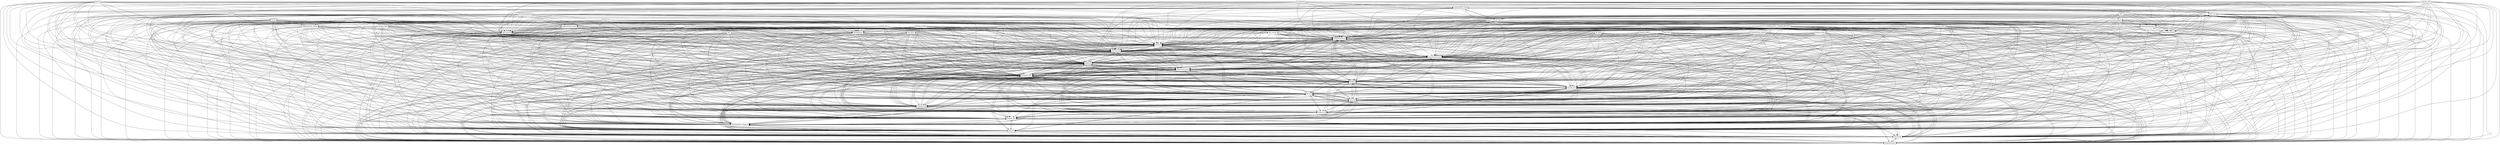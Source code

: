 digraph{
graph [rankdir=TB];
node [shape=box];
edge [arrowhead=normal];
0[label="MG_Tinfi",]
1[label="ComponentFactory",]
2[label="Interfaces",]
3[label="Explorer",]
4[label="JavaCompilers",]
5[label="Binding_JMS",]
6[label="BindingFactory",]
7[label="MF_Julia",]
8[label="Interface_WSDL",]
9[label="JDT",]
10[label="Implementations",]
11[label="Property_JAXB",]
12[label="MembraneGenerators",]
13[label="Implementation_Resource",]
14[label="Implementation_Fractal",]
15[label="Binding_REST",]
16[label="Binding_UPnP",]
17[label="JMX",]
18[label="Metamodels",]
19[label="Implementation_OSGi",]
20[label="Binding_JavaRMI",]
21[label="MM_SCA",]
22[label="BeanShell",]
23[label="MG_OSGi",]
24[label="Implementation_Composite",]
25[label="Groovy",]
26[label="Equinox",]
27[label="MembraneGeneration",]
28[label="Implementation_BPEL",]
29[label="JavaScript",]
30[label="Binding_JNA",]
31[label="Interface_Native",]
32[label="RemoteManagement",]
33[label="Property_XSD",]
34[label="MM_FraSCAti",]
35[label="Xquery",]
36[label="Binding_SCA",]
37[label="MF_OSGi",]
38[label="PropertyTypes",]
39[label="FraSCAti",]
40[label="Binding_WS",]
41[label="JRuby",]
42[label="Jython",]
43[label="FScript",]
44[label="MF_Tinfi",]
45[label="Binding_HTTP",]
46[label="Property_Java",]
47[label="Bindings",]
48[label="Implementation_Spring",]
49[label="Binding_JSON_RPC",]
50[label="AssemblyFactory",]
51[label="Knopflerfish",]
52[label="JDKSix",]
53[label="MM_UPnP",]
54[label="Fscript",]
55[label="MM_Native",]
56[label="MembraneFactories",]
57[label="ScaParser",]
58[label="Implementation_Java",]
59[label="Interface_Java",]
60[label="Apache_Felix",]
61[label="Implementation_Script",]
62[label="MM_Tuscany",]
0->1[label="",]
0->2[label="",]
0->10[label="",]
0->12[label="",]
0->18[label="",]
0->21[label="",]
0->24[label="",]
0->27[label="",]
0->33[label="",]
0->36[label="",]
0->38[label="",]
0->39[label="",]
0->44[label="",]
0->46[label="",]
0->47[label="",]
0->50[label="",]
0->56[label="",]
0->57[label="",]
0->58[label="",]
0->59[label="",]
1->2[label="",]
1->10[label="",]
1->18[label="",]
1->21[label="",]
1->24[label="",]
1->33[label="",]
1->36[label="",]
1->38[label="",]
1->39[label="",]
1->44[label="",]
1->46[label="",]
1->47[label="",]
1->50[label="",]
1->56[label="",]
1->57[label="",]
1->58[label="",]
1->59[label="",]
2->1[label="",]
2->10[label="",]
2->18[label="",]
2->21[label="",]
2->24[label="",]
2->33[label="",]
2->36[label="",]
2->38[label="",]
2->39[label="",]
2->44[label="",]
2->46[label="",]
2->47[label="",]
2->50[label="",]
2->56[label="",]
2->57[label="",]
2->58[label="",]
2->59[label="",]
3->1[label="",]
3->2[label="",]
3->6[label="",]
3->10[label="",]
3->14[label="",]
3->18[label="",]
3->21[label="",]
3->24[label="",]
3->33[label="",]
3->34[label="",]
3->36[label="",]
3->38[label="",]
3->39[label="",]
3->44[label="",]
3->46[label="",]
3->47[label="",]
3->50[label="",]
3->56[label="",]
3->57[label="",]
3->58[label="",]
3->59[label="",]
4->1[label="",]
4->2[label="",]
4->10[label="",]
4->12[label="",]
4->18[label="",]
4->21[label="",]
4->24[label="",]
4->27[label="",]
4->33[label="",]
4->36[label="",]
4->38[label="",]
4->39[label="",]
4->44[label="",]
4->46[label="",]
4->47[label="",]
4->50[label="",]
4->56[label="",]
4->57[label="",]
4->58[label="",]
4->59[label="",]
5->1[label="",]
5->2[label="",]
5->6[label="",]
5->10[label="",]
5->18[label="",]
5->21[label="",]
5->24[label="",]
5->33[label="",]
5->36[label="",]
5->38[label="",]
5->39[label="",]
5->44[label="",]
5->46[label="",]
5->47[label="",]
5->50[label="",]
5->56[label="",]
5->57[label="",]
5->58[label="",]
5->59[label="",]
6->1[label="",]
6->2[label="",]
6->10[label="",]
6->18[label="",]
6->21[label="",]
6->24[label="",]
6->33[label="",]
6->36[label="",]
6->38[label="",]
6->39[label="",]
6->44[label="",]
6->46[label="",]
6->47[label="",]
6->50[label="",]
6->56[label="",]
6->57[label="",]
6->58[label="",]
6->59[label="",]
7->1[label="",]
7->2[label="",]
7->10[label="",]
7->18[label="",]
7->21[label="",]
7->24[label="",]
7->33[label="",]
7->36[label="",]
7->38[label="",]
7->39[label="",]
7->44[label="",]
7->46[label="",]
7->47[label="",]
7->50[label="",]
7->56[label="",]
7->57[label="",]
7->58[label="",]
7->59[label="",]
8->1[label="",]
8->2[label="",]
8->10[label="",]
8->18[label="",]
8->21[label="",]
8->24[label="",]
8->33[label="",]
8->36[label="",]
8->38[label="",]
8->39[label="",]
8->44[label="",]
8->46[label="",]
8->47[label="",]
8->50[label="",]
8->56[label="",]
8->57[label="",]
8->58[label="",]
8->59[label="",]
9->1[label="",]
9->2[label="",]
9->4[label="",]
9->10[label="",]
9->12[label="",]
9->18[label="",]
9->21[label="",]
9->24[label="",]
9->27[label="",]
9->33[label="",]
9->36[label="",]
9->38[label="",]
9->39[label="",]
9->44[label="",]
9->46[label="",]
9->47[label="",]
9->50[label="",]
9->56[label="",]
9->57[label="",]
9->58[label="",]
9->59[label="",]
10->1[label="",]
10->2[label="",]
10->18[label="",]
10->21[label="",]
10->24[label="",]
10->33[label="",]
10->36[label="",]
10->38[label="",]
10->39[label="",]
10->44[label="",]
10->46[label="",]
10->47[label="",]
10->50[label="",]
10->56[label="",]
10->57[label="",]
10->58[label="",]
10->59[label="",]
11->1[label="",]
11->2[label="",]
11->10[label="",]
11->18[label="",]
11->21[label="",]
11->24[label="",]
11->33[label="",]
11->36[label="",]
11->38[label="",]
11->39[label="",]
11->44[label="",]
11->46[label="",]
11->47[label="",]
11->50[label="",]
11->56[label="",]
11->57[label="",]
11->58[label="",]
11->59[label="",]
12->1[label="",]
12->2[label="",]
12->10[label="",]
12->18[label="",]
12->21[label="",]
12->24[label="",]
12->27[label="",]
12->33[label="",]
12->36[label="",]
12->38[label="",]
12->39[label="",]
12->44[label="",]
12->46[label="",]
12->47[label="",]
12->50[label="",]
12->56[label="",]
12->57[label="",]
12->58[label="",]
12->59[label="",]
13->1[label="",]
13->2[label="",]
13->10[label="",]
13->18[label="",]
13->21[label="",]
13->24[label="",]
13->33[label="",]
13->36[label="",]
13->38[label="",]
13->39[label="",]
13->44[label="",]
13->46[label="",]
13->47[label="",]
13->50[label="",]
13->56[label="",]
13->57[label="",]
13->58[label="",]
13->59[label="",]
13->62[label="",]
14->1[label="",]
14->2[label="",]
14->10[label="",]
14->18[label="",]
14->21[label="",]
14->24[label="",]
14->33[label="",]
14->34[label="",]
14->36[label="",]
14->38[label="",]
14->39[label="",]
14->44[label="",]
14->46[label="",]
14->47[label="",]
14->50[label="",]
14->56[label="",]
14->57[label="",]
14->58[label="",]
14->59[label="",]
15->1[label="",]
15->2[label="",]
15->6[label="",]
15->10[label="",]
15->18[label="",]
15->21[label="",]
15->24[label="",]
15->33[label="",]
15->34[label="",]
15->36[label="",]
15->38[label="",]
15->39[label="",]
15->44[label="",]
15->46[label="",]
15->47[label="",]
15->50[label="",]
15->56[label="",]
15->57[label="",]
15->58[label="",]
15->59[label="",]
16->1[label="",]
16->2[label="",]
16->6[label="",]
16->10[label="",]
16->18[label="",]
16->21[label="",]
16->24[label="",]
16->33[label="",]
16->36[label="",]
16->38[label="",]
16->39[label="",]
16->44[label="",]
16->46[label="",]
16->47[label="",]
16->50[label="",]
16->53[label="",]
16->56[label="",]
16->57[label="",]
16->58[label="",]
16->59[label="",]
17->1[label="",]
17->2[label="",]
17->10[label="",]
17->18[label="",]
17->21[label="",]
17->24[label="",]
17->33[label="",]
17->36[label="",]
17->38[label="",]
17->39[label="",]
17->44[label="",]
17->46[label="",]
17->47[label="",]
17->50[label="",]
17->56[label="",]
17->57[label="",]
17->58[label="",]
17->59[label="",]
18->1[label="",]
18->2[label="",]
18->10[label="",]
18->21[label="",]
18->24[label="",]
18->33[label="",]
18->36[label="",]
18->38[label="",]
18->39[label="",]
18->44[label="",]
18->46[label="",]
18->47[label="",]
18->50[label="",]
18->56[label="",]
18->57[label="",]
18->58[label="",]
18->59[label="",]
19->1[label="",]
19->2[label="",]
19->10[label="",]
19->12[label="",]
19->18[label="",]
19->21[label="",]
19->23[label="",]
19->24[label="",]
19->27[label="",]
19->33[label="",]
19->34[label="",]
19->36[label="",]
19->37[label="",]
19->38[label="",]
19->39[label="",]
19->44[label="",]
19->46[label="",]
19->47[label="",]
19->50[label="",]
19->56[label="",]
19->57[label="",]
19->58[label="",]
19->59[label="",]
20->1[label="",]
20->2[label="",]
20->6[label="",]
20->10[label="",]
20->18[label="",]
20->21[label="",]
20->24[label="",]
20->33[label="",]
20->34[label="",]
20->36[label="",]
20->38[label="",]
20->39[label="",]
20->44[label="",]
20->46[label="",]
20->47[label="",]
20->50[label="",]
20->56[label="",]
20->57[label="",]
20->58[label="",]
20->59[label="",]
21->1[label="",]
21->2[label="",]
21->10[label="",]
21->18[label="",]
21->24[label="",]
21->33[label="",]
21->36[label="",]
21->38[label="",]
21->39[label="",]
21->44[label="",]
21->46[label="",]
21->47[label="",]
21->50[label="",]
21->56[label="",]
21->57[label="",]
21->58[label="",]
21->59[label="",]
22->1[label="",]
22->2[label="",]
22->10[label="",]
22->18[label="",]
22->21[label="",]
22->24[label="",]
22->33[label="",]
22->34[label="",]
22->36[label="",]
22->38[label="",]
22->39[label="",]
22->44[label="",]
22->46[label="",]
22->47[label="",]
22->50[label="",]
22->56[label="",]
22->57[label="",]
22->58[label="",]
22->59[label="",]
22->61[label="",]
23->1[label="",]
23->2[label="",]
23->10[label="",]
23->12[label="",]
23->18[label="",]
23->19[label="",]
23->21[label="",]
23->24[label="",]
23->27[label="",]
23->33[label="",]
23->34[label="",]
23->36[label="",]
23->37[label="",]
23->38[label="",]
23->39[label="",]
23->44[label="",]
23->46[label="",]
23->47[label="",]
23->50[label="",]
23->56[label="",]
23->57[label="",]
23->58[label="",]
23->59[label="",]
24->1[label="",]
24->2[label="",]
24->10[label="",]
24->18[label="",]
24->21[label="",]
24->33[label="",]
24->36[label="",]
24->38[label="",]
24->39[label="",]
24->44[label="",]
24->46[label="",]
24->47[label="",]
24->50[label="",]
24->56[label="",]
24->57[label="",]
24->58[label="",]
24->59[label="",]
25->1[label="",]
25->2[label="",]
25->10[label="",]
25->18[label="",]
25->21[label="",]
25->24[label="",]
25->33[label="",]
25->34[label="",]
25->36[label="",]
25->38[label="",]
25->39[label="",]
25->44[label="",]
25->46[label="",]
25->47[label="",]
25->50[label="",]
25->56[label="",]
25->57[label="",]
25->58[label="",]
25->59[label="",]
25->61[label="",]
26->1[label="",]
26->2[label="",]
26->10[label="",]
26->12[label="",]
26->18[label="",]
26->19[label="",]
26->21[label="",]
26->23[label="",]
26->24[label="",]
26->27[label="",]
26->33[label="",]
26->34[label="",]
26->36[label="",]
26->37[label="",]
26->38[label="",]
26->39[label="",]
26->44[label="",]
26->46[label="",]
26->47[label="",]
26->50[label="",]
26->56[label="",]
26->57[label="",]
26->58[label="",]
26->59[label="",]
27->1[label="",]
27->2[label="",]
27->10[label="",]
27->12[label="",]
27->18[label="",]
27->21[label="",]
27->24[label="",]
27->33[label="",]
27->36[label="",]
27->38[label="",]
27->39[label="",]
27->44[label="",]
27->46[label="",]
27->47[label="",]
27->50[label="",]
27->56[label="",]
27->57[label="",]
27->58[label="",]
27->59[label="",]
28->1[label="",]
28->2[label="",]
28->8[label="",]
28->10[label="",]
28->18[label="",]
28->21[label="",]
28->24[label="",]
28->33[label="",]
28->36[label="",]
28->38[label="",]
28->39[label="",]
28->44[label="",]
28->46[label="",]
28->47[label="",]
28->50[label="",]
28->56[label="",]
28->57[label="",]
28->58[label="",]
28->59[label="",]
29->1[label="",]
29->2[label="",]
29->10[label="",]
29->18[label="",]
29->21[label="",]
29->24[label="",]
29->33[label="",]
29->34[label="",]
29->36[label="",]
29->38[label="",]
29->39[label="",]
29->44[label="",]
29->46[label="",]
29->47[label="",]
29->50[label="",]
29->56[label="",]
29->57[label="",]
29->58[label="",]
29->59[label="",]
29->61[label="",]
30->1[label="",]
30->2[label="",]
30->10[label="",]
30->18[label="",]
30->21[label="",]
30->24[label="",]
30->33[label="",]
30->36[label="",]
30->38[label="",]
30->39[label="",]
30->44[label="",]
30->46[label="",]
30->47[label="",]
30->50[label="",]
30->55[label="",]
30->56[label="",]
30->57[label="",]
30->58[label="",]
30->59[label="",]
31->1[label="",]
31->2[label="",]
31->10[label="",]
31->18[label="",]
31->21[label="",]
31->24[label="",]
31->33[label="",]
31->36[label="",]
31->38[label="",]
31->39[label="",]
31->44[label="",]
31->46[label="",]
31->47[label="",]
31->50[label="",]
31->55[label="",]
31->56[label="",]
31->57[label="",]
31->58[label="",]
31->59[label="",]
32->1[label="",]
32->2[label="",]
32->6[label="",]
32->10[label="",]
32->14[label="",]
32->15[label="",]
32->18[label="",]
32->21[label="",]
32->24[label="",]
32->33[label="",]
32->34[label="",]
32->36[label="",]
32->38[label="",]
32->39[label="",]
32->44[label="",]
32->46[label="",]
32->47[label="",]
32->50[label="",]
32->54[label="",]
32->56[label="",]
32->57[label="",]
32->58[label="",]
32->59[label="",]
33->1[label="",]
33->2[label="",]
33->10[label="",]
33->18[label="",]
33->21[label="",]
33->24[label="",]
33->36[label="",]
33->38[label="",]
33->39[label="",]
33->44[label="",]
33->46[label="",]
33->47[label="",]
33->50[label="",]
33->56[label="",]
33->57[label="",]
33->58[label="",]
33->59[label="",]
34->1[label="",]
34->2[label="",]
34->10[label="",]
34->18[label="",]
34->21[label="",]
34->24[label="",]
34->33[label="",]
34->36[label="",]
34->38[label="",]
34->39[label="",]
34->44[label="",]
34->46[label="",]
34->47[label="",]
34->50[label="",]
34->56[label="",]
34->57[label="",]
34->58[label="",]
34->59[label="",]
35->1[label="",]
35->2[label="",]
35->10[label="",]
35->18[label="",]
35->21[label="",]
35->24[label="",]
35->33[label="",]
35->34[label="",]
35->36[label="",]
35->38[label="",]
35->39[label="",]
35->44[label="",]
35->46[label="",]
35->47[label="",]
35->50[label="",]
35->56[label="",]
35->57[label="",]
35->58[label="",]
35->59[label="",]
35->61[label="",]
36->1[label="",]
36->2[label="",]
36->10[label="",]
36->18[label="",]
36->21[label="",]
36->24[label="",]
36->33[label="",]
36->38[label="",]
36->39[label="",]
36->44[label="",]
36->46[label="",]
36->47[label="",]
36->50[label="",]
36->56[label="",]
36->57[label="",]
36->58[label="",]
36->59[label="",]
37->1[label="",]
37->2[label="",]
37->10[label="",]
37->12[label="",]
37->18[label="",]
37->19[label="",]
37->21[label="",]
37->23[label="",]
37->24[label="",]
37->27[label="",]
37->33[label="",]
37->34[label="",]
37->36[label="",]
37->38[label="",]
37->39[label="",]
37->44[label="",]
37->46[label="",]
37->47[label="",]
37->50[label="",]
37->56[label="",]
37->57[label="",]
37->58[label="",]
37->59[label="",]
38->1[label="",]
38->2[label="",]
38->10[label="",]
38->18[label="",]
38->21[label="",]
38->24[label="",]
38->33[label="",]
38->36[label="",]
38->39[label="",]
38->44[label="",]
38->46[label="",]
38->47[label="",]
38->50[label="",]
38->56[label="",]
38->57[label="",]
38->58[label="",]
38->59[label="",]
39->1[label="",]
39->2[label="",]
39->10[label="",]
39->18[label="",]
39->21[label="",]
39->24[label="",]
39->33[label="",]
39->36[label="",]
39->38[label="",]
39->44[label="",]
39->46[label="",]
39->47[label="",]
39->50[label="",]
39->56[label="",]
39->57[label="",]
39->58[label="",]
39->59[label="",]
40->1[label="",]
40->2[label="",]
40->6[label="",]
40->10[label="",]
40->18[label="",]
40->21[label="",]
40->24[label="",]
40->33[label="",]
40->36[label="",]
40->38[label="",]
40->39[label="",]
40->44[label="",]
40->46[label="",]
40->47[label="",]
40->50[label="",]
40->56[label="",]
40->57[label="",]
40->58[label="",]
40->59[label="",]
41->1[label="",]
41->2[label="",]
41->10[label="",]
41->18[label="",]
41->21[label="",]
41->24[label="",]
41->33[label="",]
41->34[label="",]
41->36[label="",]
41->38[label="",]
41->39[label="",]
41->44[label="",]
41->46[label="",]
41->47[label="",]
41->50[label="",]
41->56[label="",]
41->57[label="",]
41->58[label="",]
41->59[label="",]
41->61[label="",]
42->1[label="",]
42->2[label="",]
42->10[label="",]
42->18[label="",]
42->21[label="",]
42->24[label="",]
42->33[label="",]
42->34[label="",]
42->36[label="",]
42->38[label="",]
42->39[label="",]
42->44[label="",]
42->46[label="",]
42->47[label="",]
42->50[label="",]
42->56[label="",]
42->57[label="",]
42->58[label="",]
42->59[label="",]
42->61[label="",]
43->1[label="",]
43->2[label="",]
43->6[label="",]
43->10[label="",]
43->14[label="",]
43->18[label="",]
43->21[label="",]
43->24[label="",]
43->33[label="",]
43->34[label="",]
43->36[label="",]
43->38[label="",]
43->39[label="",]
43->44[label="",]
43->46[label="",]
43->47[label="",]
43->50[label="",]
43->54[label="",]
43->56[label="",]
43->57[label="",]
43->58[label="",]
43->59[label="",]
43->61[label="",]
44->1[label="",]
44->2[label="",]
44->10[label="",]
44->18[label="",]
44->21[label="",]
44->24[label="",]
44->33[label="",]
44->36[label="",]
44->38[label="",]
44->39[label="",]
44->46[label="",]
44->47[label="",]
44->50[label="",]
44->56[label="",]
44->57[label="",]
44->58[label="",]
44->59[label="",]
45->1[label="",]
45->2[label="",]
45->10[label="",]
45->18[label="",]
45->21[label="",]
45->24[label="",]
45->33[label="",]
45->36[label="",]
45->38[label="",]
45->39[label="",]
45->44[label="",]
45->46[label="",]
45->47[label="",]
45->50[label="",]
45->56[label="",]
45->57[label="",]
45->58[label="",]
45->59[label="",]
45->62[label="",]
46->1[label="",]
46->2[label="",]
46->10[label="",]
46->18[label="",]
46->21[label="",]
46->24[label="",]
46->33[label="",]
46->36[label="",]
46->38[label="",]
46->39[label="",]
46->44[label="",]
46->47[label="",]
46->50[label="",]
46->56[label="",]
46->57[label="",]
46->58[label="",]
46->59[label="",]
47->1[label="",]
47->2[label="",]
47->10[label="",]
47->18[label="",]
47->21[label="",]
47->24[label="",]
47->33[label="",]
47->36[label="",]
47->38[label="",]
47->39[label="",]
47->44[label="",]
47->46[label="",]
47->50[label="",]
47->56[label="",]
47->57[label="",]
47->58[label="",]
47->59[label="",]
48->1[label="",]
48->2[label="",]
48->10[label="",]
48->18[label="",]
48->21[label="",]
48->24[label="",]
48->33[label="",]
48->36[label="",]
48->38[label="",]
48->39[label="",]
48->44[label="",]
48->46[label="",]
48->47[label="",]
48->50[label="",]
48->56[label="",]
48->57[label="",]
48->58[label="",]
48->59[label="",]
49->1[label="",]
49->2[label="",]
49->6[label="",]
49->10[label="",]
49->18[label="",]
49->21[label="",]
49->24[label="",]
49->33[label="",]
49->34[label="",]
49->36[label="",]
49->38[label="",]
49->39[label="",]
49->44[label="",]
49->46[label="",]
49->47[label="",]
49->50[label="",]
49->56[label="",]
49->57[label="",]
49->58[label="",]
49->59[label="",]
50->1[label="",]
50->2[label="",]
50->10[label="",]
50->18[label="",]
50->21[label="",]
50->24[label="",]
50->33[label="",]
50->36[label="",]
50->38[label="",]
50->39[label="",]
50->44[label="",]
50->46[label="",]
50->47[label="",]
50->56[label="",]
50->57[label="",]
50->58[label="",]
50->59[label="",]
51->1[label="",]
51->2[label="",]
51->10[label="",]
51->12[label="",]
51->18[label="",]
51->19[label="",]
51->21[label="",]
51->23[label="",]
51->24[label="",]
51->27[label="",]
51->33[label="",]
51->34[label="",]
51->36[label="",]
51->37[label="",]
51->38[label="",]
51->39[label="",]
51->44[label="",]
51->46[label="",]
51->47[label="",]
51->50[label="",]
51->56[label="",]
51->57[label="",]
51->58[label="",]
51->59[label="",]
52->1[label="",]
52->2[label="",]
52->4[label="",]
52->10[label="",]
52->12[label="",]
52->18[label="",]
52->21[label="",]
52->24[label="",]
52->27[label="",]
52->33[label="",]
52->36[label="",]
52->38[label="",]
52->39[label="",]
52->44[label="",]
52->46[label="",]
52->47[label="",]
52->50[label="",]
52->56[label="",]
52->57[label="",]
52->58[label="",]
52->59[label="",]
53->1[label="",]
53->2[label="",]
53->10[label="",]
53->18[label="",]
53->21[label="",]
53->24[label="",]
53->33[label="",]
53->36[label="",]
53->38[label="",]
53->39[label="",]
53->44[label="",]
53->46[label="",]
53->47[label="",]
53->50[label="",]
53->56[label="",]
53->57[label="",]
53->58[label="",]
53->59[label="",]
54->1[label="",]
54->2[label="",]
54->6[label="",]
54->10[label="",]
54->14[label="",]
54->18[label="",]
54->21[label="",]
54->24[label="",]
54->33[label="",]
54->34[label="",]
54->36[label="",]
54->38[label="",]
54->39[label="",]
54->44[label="",]
54->46[label="",]
54->47[label="",]
54->50[label="",]
54->56[label="",]
54->57[label="",]
54->58[label="",]
54->59[label="",]
55->1[label="",]
55->2[label="",]
55->10[label="",]
55->18[label="",]
55->21[label="",]
55->24[label="",]
55->33[label="",]
55->36[label="",]
55->38[label="",]
55->39[label="",]
55->44[label="",]
55->46[label="",]
55->47[label="",]
55->50[label="",]
55->56[label="",]
55->57[label="",]
55->58[label="",]
55->59[label="",]
56->1[label="",]
56->2[label="",]
56->10[label="",]
56->18[label="",]
56->21[label="",]
56->24[label="",]
56->33[label="",]
56->36[label="",]
56->38[label="",]
56->39[label="",]
56->44[label="",]
56->46[label="",]
56->47[label="",]
56->50[label="",]
56->57[label="",]
56->58[label="",]
56->59[label="",]
57->1[label="",]
57->2[label="",]
57->10[label="",]
57->18[label="",]
57->21[label="",]
57->24[label="",]
57->33[label="",]
57->36[label="",]
57->38[label="",]
57->39[label="",]
57->44[label="",]
57->46[label="",]
57->47[label="",]
57->50[label="",]
57->56[label="",]
57->58[label="",]
57->59[label="",]
58->1[label="",]
58->2[label="",]
58->10[label="",]
58->18[label="",]
58->21[label="",]
58->24[label="",]
58->33[label="",]
58->36[label="",]
58->38[label="",]
58->39[label="",]
58->44[label="",]
58->46[label="",]
58->47[label="",]
58->50[label="",]
58->56[label="",]
58->57[label="",]
58->59[label="",]
59->1[label="",]
59->2[label="",]
59->10[label="",]
59->18[label="",]
59->21[label="",]
59->24[label="",]
59->33[label="",]
59->36[label="",]
59->38[label="",]
59->39[label="",]
59->44[label="",]
59->46[label="",]
59->47[label="",]
59->50[label="",]
59->56[label="",]
59->57[label="",]
59->58[label="",]
60->1[label="",]
60->2[label="",]
60->10[label="",]
60->12[label="",]
60->18[label="",]
60->19[label="",]
60->21[label="",]
60->23[label="",]
60->24[label="",]
60->27[label="",]
60->33[label="",]
60->34[label="",]
60->36[label="",]
60->37[label="",]
60->38[label="",]
60->39[label="",]
60->44[label="",]
60->46[label="",]
60->47[label="",]
60->50[label="",]
60->56[label="",]
60->57[label="",]
60->58[label="",]
60->59[label="",]
61->1[label="",]
61->2[label="",]
61->10[label="",]
61->18[label="",]
61->21[label="",]
61->24[label="",]
61->33[label="",]
61->34[label="",]
61->36[label="",]
61->38[label="",]
61->39[label="",]
61->44[label="",]
61->46[label="",]
61->47[label="",]
61->50[label="",]
61->56[label="",]
61->57[label="",]
61->58[label="",]
61->59[label="",]
62->1[label="",]
62->2[label="",]
62->10[label="",]
62->18[label="",]
62->21[label="",]
62->24[label="",]
62->33[label="",]
62->36[label="",]
62->38[label="",]
62->39[label="",]
62->44[label="",]
62->46[label="",]
62->47[label="",]
62->50[label="",]
62->56[label="",]
62->57[label="",]
62->58[label="",]
62->59[label="",]
}
